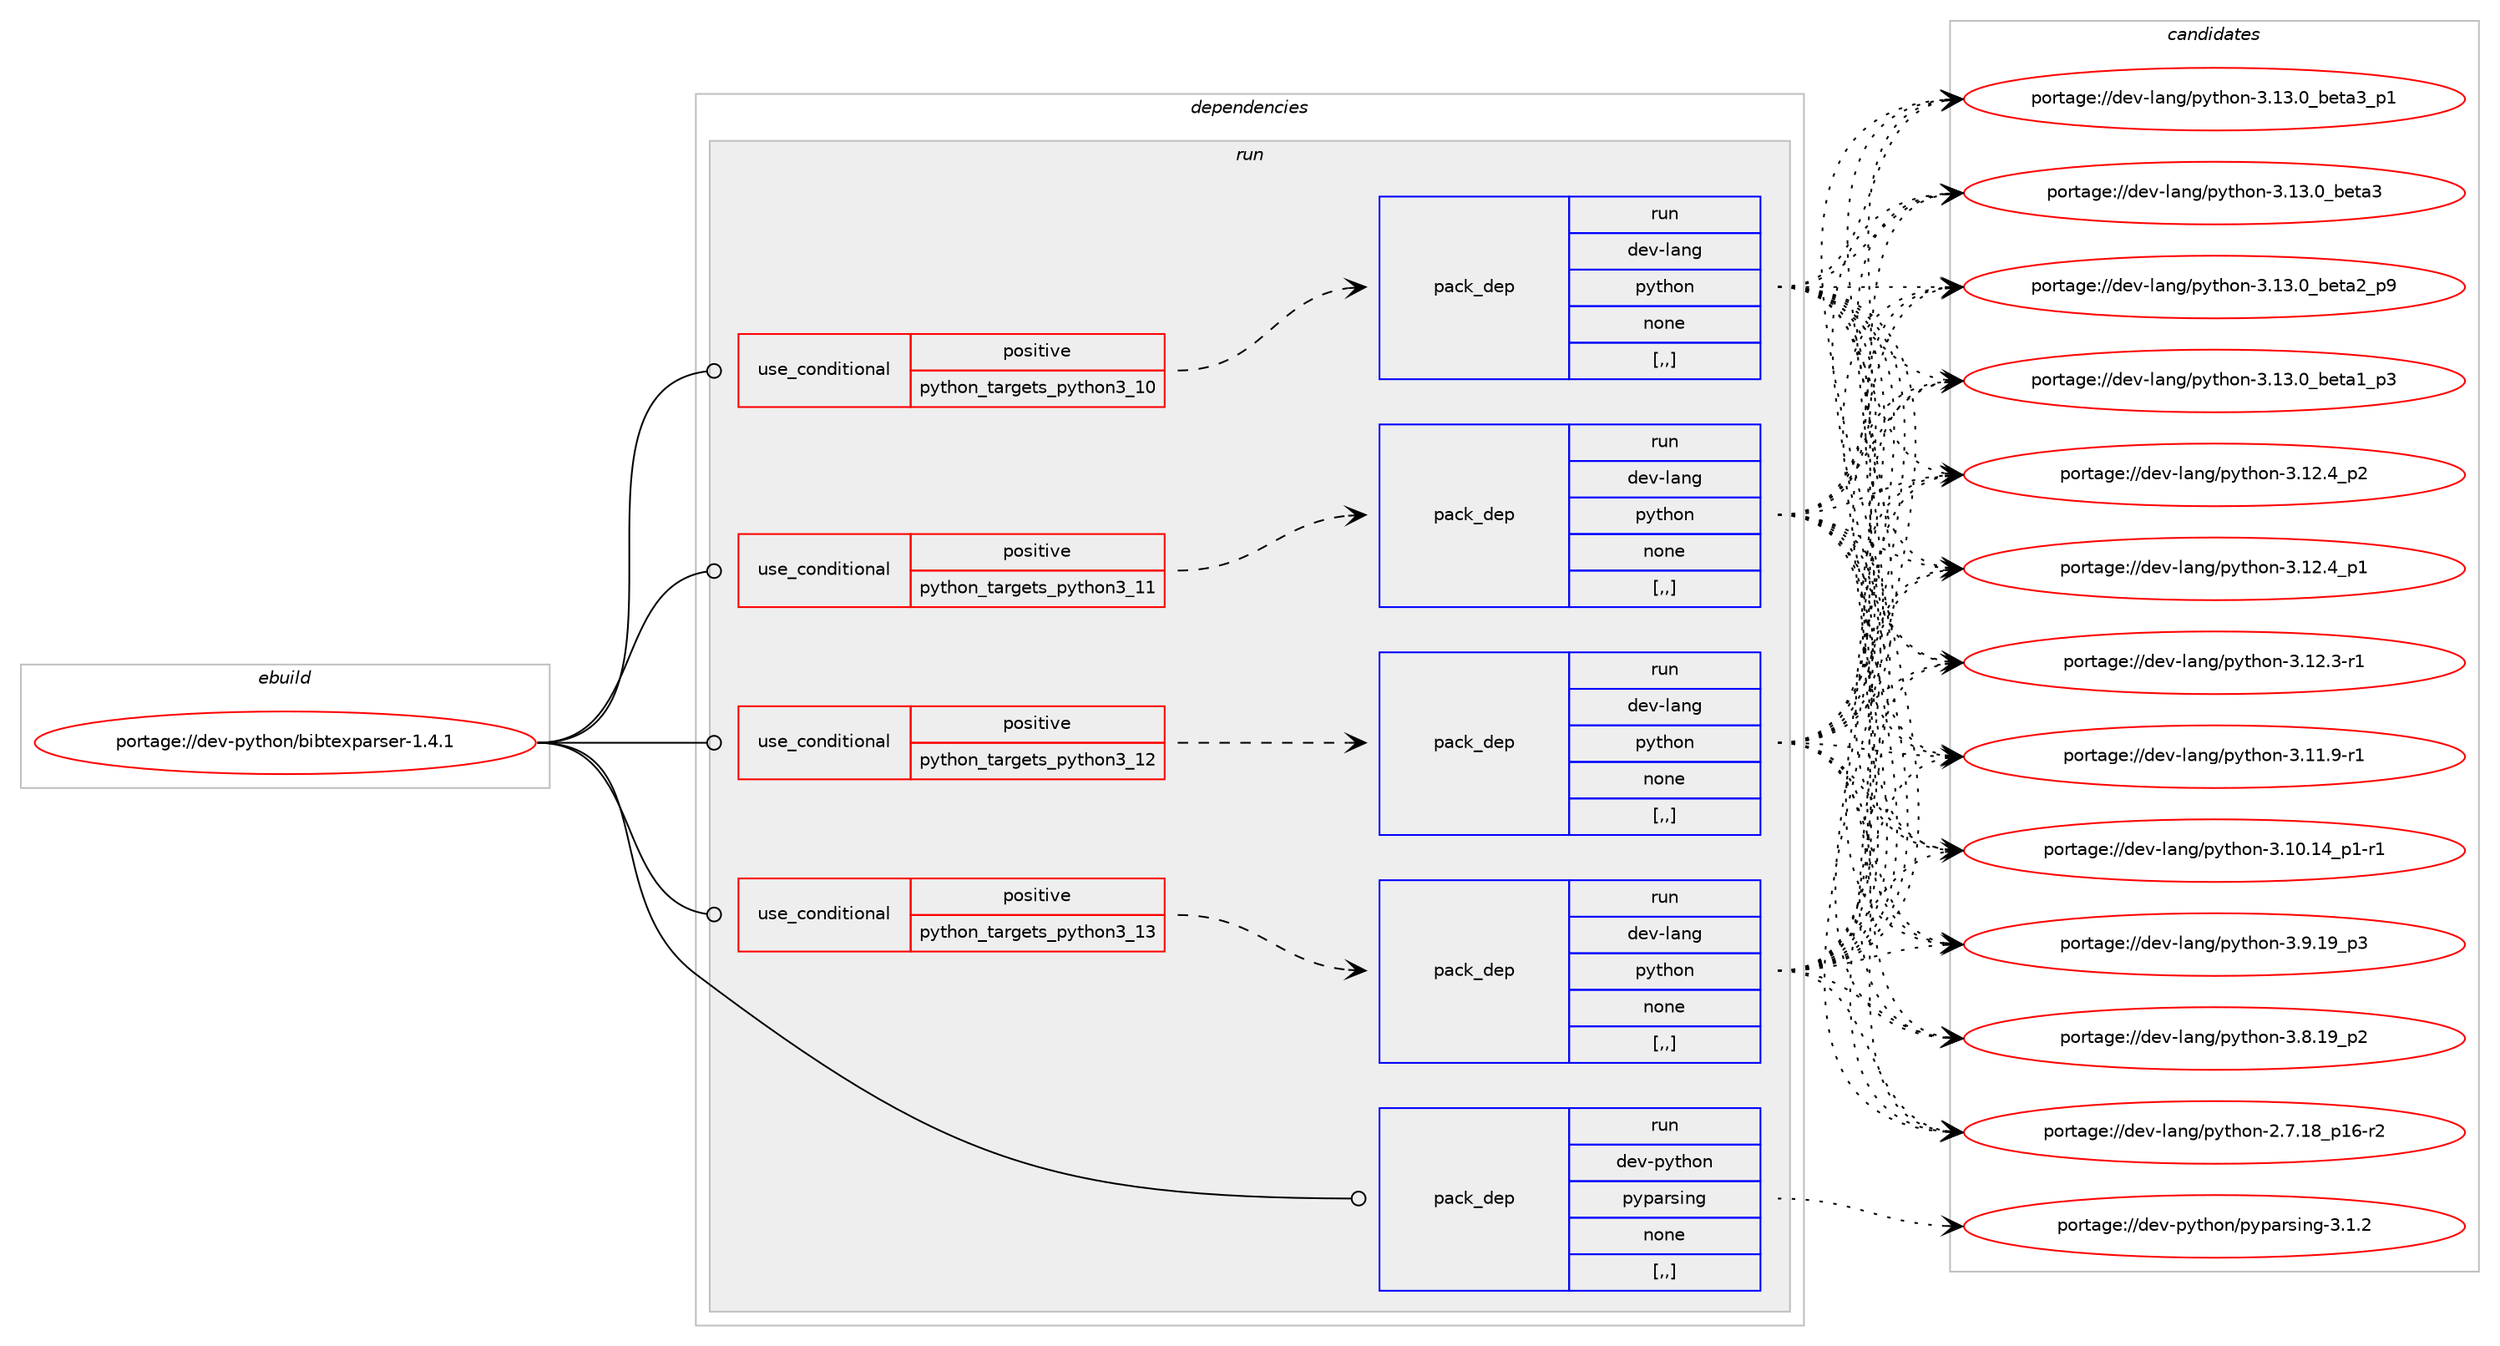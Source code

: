 digraph prolog {

# *************
# Graph options
# *************

newrank=true;
concentrate=true;
compound=true;
graph [rankdir=LR,fontname=Helvetica,fontsize=10,ranksep=1.5];#, ranksep=2.5, nodesep=0.2];
edge  [arrowhead=vee];
node  [fontname=Helvetica,fontsize=10];

# **********
# The ebuild
# **********

subgraph cluster_leftcol {
color=gray;
label=<<i>ebuild</i>>;
id [label="portage://dev-python/bibtexparser-1.4.1", color=red, width=4, href="../dev-python/bibtexparser-1.4.1.svg"];
}

# ****************
# The dependencies
# ****************

subgraph cluster_midcol {
color=gray;
label=<<i>dependencies</i>>;
subgraph cluster_compile {
fillcolor="#eeeeee";
style=filled;
label=<<i>compile</i>>;
}
subgraph cluster_compileandrun {
fillcolor="#eeeeee";
style=filled;
label=<<i>compile and run</i>>;
}
subgraph cluster_run {
fillcolor="#eeeeee";
style=filled;
label=<<i>run</i>>;
subgraph cond31182 {
dependency142335 [label=<<TABLE BORDER="0" CELLBORDER="1" CELLSPACING="0" CELLPADDING="4"><TR><TD ROWSPAN="3" CELLPADDING="10">use_conditional</TD></TR><TR><TD>positive</TD></TR><TR><TD>python_targets_python3_10</TD></TR></TABLE>>, shape=none, color=red];
subgraph pack109910 {
dependency142336 [label=<<TABLE BORDER="0" CELLBORDER="1" CELLSPACING="0" CELLPADDING="4" WIDTH="220"><TR><TD ROWSPAN="6" CELLPADDING="30">pack_dep</TD></TR><TR><TD WIDTH="110">run</TD></TR><TR><TD>dev-lang</TD></TR><TR><TD>python</TD></TR><TR><TD>none</TD></TR><TR><TD>[,,]</TD></TR></TABLE>>, shape=none, color=blue];
}
dependency142335:e -> dependency142336:w [weight=20,style="dashed",arrowhead="vee"];
}
id:e -> dependency142335:w [weight=20,style="solid",arrowhead="odot"];
subgraph cond31183 {
dependency142337 [label=<<TABLE BORDER="0" CELLBORDER="1" CELLSPACING="0" CELLPADDING="4"><TR><TD ROWSPAN="3" CELLPADDING="10">use_conditional</TD></TR><TR><TD>positive</TD></TR><TR><TD>python_targets_python3_11</TD></TR></TABLE>>, shape=none, color=red];
subgraph pack109911 {
dependency142338 [label=<<TABLE BORDER="0" CELLBORDER="1" CELLSPACING="0" CELLPADDING="4" WIDTH="220"><TR><TD ROWSPAN="6" CELLPADDING="30">pack_dep</TD></TR><TR><TD WIDTH="110">run</TD></TR><TR><TD>dev-lang</TD></TR><TR><TD>python</TD></TR><TR><TD>none</TD></TR><TR><TD>[,,]</TD></TR></TABLE>>, shape=none, color=blue];
}
dependency142337:e -> dependency142338:w [weight=20,style="dashed",arrowhead="vee"];
}
id:e -> dependency142337:w [weight=20,style="solid",arrowhead="odot"];
subgraph cond31184 {
dependency142339 [label=<<TABLE BORDER="0" CELLBORDER="1" CELLSPACING="0" CELLPADDING="4"><TR><TD ROWSPAN="3" CELLPADDING="10">use_conditional</TD></TR><TR><TD>positive</TD></TR><TR><TD>python_targets_python3_12</TD></TR></TABLE>>, shape=none, color=red];
subgraph pack109912 {
dependency142340 [label=<<TABLE BORDER="0" CELLBORDER="1" CELLSPACING="0" CELLPADDING="4" WIDTH="220"><TR><TD ROWSPAN="6" CELLPADDING="30">pack_dep</TD></TR><TR><TD WIDTH="110">run</TD></TR><TR><TD>dev-lang</TD></TR><TR><TD>python</TD></TR><TR><TD>none</TD></TR><TR><TD>[,,]</TD></TR></TABLE>>, shape=none, color=blue];
}
dependency142339:e -> dependency142340:w [weight=20,style="dashed",arrowhead="vee"];
}
id:e -> dependency142339:w [weight=20,style="solid",arrowhead="odot"];
subgraph cond31185 {
dependency142341 [label=<<TABLE BORDER="0" CELLBORDER="1" CELLSPACING="0" CELLPADDING="4"><TR><TD ROWSPAN="3" CELLPADDING="10">use_conditional</TD></TR><TR><TD>positive</TD></TR><TR><TD>python_targets_python3_13</TD></TR></TABLE>>, shape=none, color=red];
subgraph pack109913 {
dependency142342 [label=<<TABLE BORDER="0" CELLBORDER="1" CELLSPACING="0" CELLPADDING="4" WIDTH="220"><TR><TD ROWSPAN="6" CELLPADDING="30">pack_dep</TD></TR><TR><TD WIDTH="110">run</TD></TR><TR><TD>dev-lang</TD></TR><TR><TD>python</TD></TR><TR><TD>none</TD></TR><TR><TD>[,,]</TD></TR></TABLE>>, shape=none, color=blue];
}
dependency142341:e -> dependency142342:w [weight=20,style="dashed",arrowhead="vee"];
}
id:e -> dependency142341:w [weight=20,style="solid",arrowhead="odot"];
subgraph pack109914 {
dependency142343 [label=<<TABLE BORDER="0" CELLBORDER="1" CELLSPACING="0" CELLPADDING="4" WIDTH="220"><TR><TD ROWSPAN="6" CELLPADDING="30">pack_dep</TD></TR><TR><TD WIDTH="110">run</TD></TR><TR><TD>dev-python</TD></TR><TR><TD>pyparsing</TD></TR><TR><TD>none</TD></TR><TR><TD>[,,]</TD></TR></TABLE>>, shape=none, color=blue];
}
id:e -> dependency142343:w [weight=20,style="solid",arrowhead="odot"];
}
}

# **************
# The candidates
# **************

subgraph cluster_choices {
rank=same;
color=gray;
label=<<i>candidates</i>>;

subgraph choice109910 {
color=black;
nodesep=1;
choice10010111845108971101034711212111610411111045514649514648959810111697519511249 [label="portage://dev-lang/python-3.13.0_beta3_p1", color=red, width=4,href="../dev-lang/python-3.13.0_beta3_p1.svg"];
choice1001011184510897110103471121211161041111104551464951464895981011169751 [label="portage://dev-lang/python-3.13.0_beta3", color=red, width=4,href="../dev-lang/python-3.13.0_beta3.svg"];
choice10010111845108971101034711212111610411111045514649514648959810111697509511257 [label="portage://dev-lang/python-3.13.0_beta2_p9", color=red, width=4,href="../dev-lang/python-3.13.0_beta2_p9.svg"];
choice10010111845108971101034711212111610411111045514649514648959810111697499511251 [label="portage://dev-lang/python-3.13.0_beta1_p3", color=red, width=4,href="../dev-lang/python-3.13.0_beta1_p3.svg"];
choice100101118451089711010347112121116104111110455146495046529511250 [label="portage://dev-lang/python-3.12.4_p2", color=red, width=4,href="../dev-lang/python-3.12.4_p2.svg"];
choice100101118451089711010347112121116104111110455146495046529511249 [label="portage://dev-lang/python-3.12.4_p1", color=red, width=4,href="../dev-lang/python-3.12.4_p1.svg"];
choice100101118451089711010347112121116104111110455146495046514511449 [label="portage://dev-lang/python-3.12.3-r1", color=red, width=4,href="../dev-lang/python-3.12.3-r1.svg"];
choice100101118451089711010347112121116104111110455146494946574511449 [label="portage://dev-lang/python-3.11.9-r1", color=red, width=4,href="../dev-lang/python-3.11.9-r1.svg"];
choice100101118451089711010347112121116104111110455146494846495295112494511449 [label="portage://dev-lang/python-3.10.14_p1-r1", color=red, width=4,href="../dev-lang/python-3.10.14_p1-r1.svg"];
choice100101118451089711010347112121116104111110455146574649579511251 [label="portage://dev-lang/python-3.9.19_p3", color=red, width=4,href="../dev-lang/python-3.9.19_p3.svg"];
choice100101118451089711010347112121116104111110455146564649579511250 [label="portage://dev-lang/python-3.8.19_p2", color=red, width=4,href="../dev-lang/python-3.8.19_p2.svg"];
choice100101118451089711010347112121116104111110455046554649569511249544511450 [label="portage://dev-lang/python-2.7.18_p16-r2", color=red, width=4,href="../dev-lang/python-2.7.18_p16-r2.svg"];
dependency142336:e -> choice10010111845108971101034711212111610411111045514649514648959810111697519511249:w [style=dotted,weight="100"];
dependency142336:e -> choice1001011184510897110103471121211161041111104551464951464895981011169751:w [style=dotted,weight="100"];
dependency142336:e -> choice10010111845108971101034711212111610411111045514649514648959810111697509511257:w [style=dotted,weight="100"];
dependency142336:e -> choice10010111845108971101034711212111610411111045514649514648959810111697499511251:w [style=dotted,weight="100"];
dependency142336:e -> choice100101118451089711010347112121116104111110455146495046529511250:w [style=dotted,weight="100"];
dependency142336:e -> choice100101118451089711010347112121116104111110455146495046529511249:w [style=dotted,weight="100"];
dependency142336:e -> choice100101118451089711010347112121116104111110455146495046514511449:w [style=dotted,weight="100"];
dependency142336:e -> choice100101118451089711010347112121116104111110455146494946574511449:w [style=dotted,weight="100"];
dependency142336:e -> choice100101118451089711010347112121116104111110455146494846495295112494511449:w [style=dotted,weight="100"];
dependency142336:e -> choice100101118451089711010347112121116104111110455146574649579511251:w [style=dotted,weight="100"];
dependency142336:e -> choice100101118451089711010347112121116104111110455146564649579511250:w [style=dotted,weight="100"];
dependency142336:e -> choice100101118451089711010347112121116104111110455046554649569511249544511450:w [style=dotted,weight="100"];
}
subgraph choice109911 {
color=black;
nodesep=1;
choice10010111845108971101034711212111610411111045514649514648959810111697519511249 [label="portage://dev-lang/python-3.13.0_beta3_p1", color=red, width=4,href="../dev-lang/python-3.13.0_beta3_p1.svg"];
choice1001011184510897110103471121211161041111104551464951464895981011169751 [label="portage://dev-lang/python-3.13.0_beta3", color=red, width=4,href="../dev-lang/python-3.13.0_beta3.svg"];
choice10010111845108971101034711212111610411111045514649514648959810111697509511257 [label="portage://dev-lang/python-3.13.0_beta2_p9", color=red, width=4,href="../dev-lang/python-3.13.0_beta2_p9.svg"];
choice10010111845108971101034711212111610411111045514649514648959810111697499511251 [label="portage://dev-lang/python-3.13.0_beta1_p3", color=red, width=4,href="../dev-lang/python-3.13.0_beta1_p3.svg"];
choice100101118451089711010347112121116104111110455146495046529511250 [label="portage://dev-lang/python-3.12.4_p2", color=red, width=4,href="../dev-lang/python-3.12.4_p2.svg"];
choice100101118451089711010347112121116104111110455146495046529511249 [label="portage://dev-lang/python-3.12.4_p1", color=red, width=4,href="../dev-lang/python-3.12.4_p1.svg"];
choice100101118451089711010347112121116104111110455146495046514511449 [label="portage://dev-lang/python-3.12.3-r1", color=red, width=4,href="../dev-lang/python-3.12.3-r1.svg"];
choice100101118451089711010347112121116104111110455146494946574511449 [label="portage://dev-lang/python-3.11.9-r1", color=red, width=4,href="../dev-lang/python-3.11.9-r1.svg"];
choice100101118451089711010347112121116104111110455146494846495295112494511449 [label="portage://dev-lang/python-3.10.14_p1-r1", color=red, width=4,href="../dev-lang/python-3.10.14_p1-r1.svg"];
choice100101118451089711010347112121116104111110455146574649579511251 [label="portage://dev-lang/python-3.9.19_p3", color=red, width=4,href="../dev-lang/python-3.9.19_p3.svg"];
choice100101118451089711010347112121116104111110455146564649579511250 [label="portage://dev-lang/python-3.8.19_p2", color=red, width=4,href="../dev-lang/python-3.8.19_p2.svg"];
choice100101118451089711010347112121116104111110455046554649569511249544511450 [label="portage://dev-lang/python-2.7.18_p16-r2", color=red, width=4,href="../dev-lang/python-2.7.18_p16-r2.svg"];
dependency142338:e -> choice10010111845108971101034711212111610411111045514649514648959810111697519511249:w [style=dotted,weight="100"];
dependency142338:e -> choice1001011184510897110103471121211161041111104551464951464895981011169751:w [style=dotted,weight="100"];
dependency142338:e -> choice10010111845108971101034711212111610411111045514649514648959810111697509511257:w [style=dotted,weight="100"];
dependency142338:e -> choice10010111845108971101034711212111610411111045514649514648959810111697499511251:w [style=dotted,weight="100"];
dependency142338:e -> choice100101118451089711010347112121116104111110455146495046529511250:w [style=dotted,weight="100"];
dependency142338:e -> choice100101118451089711010347112121116104111110455146495046529511249:w [style=dotted,weight="100"];
dependency142338:e -> choice100101118451089711010347112121116104111110455146495046514511449:w [style=dotted,weight="100"];
dependency142338:e -> choice100101118451089711010347112121116104111110455146494946574511449:w [style=dotted,weight="100"];
dependency142338:e -> choice100101118451089711010347112121116104111110455146494846495295112494511449:w [style=dotted,weight="100"];
dependency142338:e -> choice100101118451089711010347112121116104111110455146574649579511251:w [style=dotted,weight="100"];
dependency142338:e -> choice100101118451089711010347112121116104111110455146564649579511250:w [style=dotted,weight="100"];
dependency142338:e -> choice100101118451089711010347112121116104111110455046554649569511249544511450:w [style=dotted,weight="100"];
}
subgraph choice109912 {
color=black;
nodesep=1;
choice10010111845108971101034711212111610411111045514649514648959810111697519511249 [label="portage://dev-lang/python-3.13.0_beta3_p1", color=red, width=4,href="../dev-lang/python-3.13.0_beta3_p1.svg"];
choice1001011184510897110103471121211161041111104551464951464895981011169751 [label="portage://dev-lang/python-3.13.0_beta3", color=red, width=4,href="../dev-lang/python-3.13.0_beta3.svg"];
choice10010111845108971101034711212111610411111045514649514648959810111697509511257 [label="portage://dev-lang/python-3.13.0_beta2_p9", color=red, width=4,href="../dev-lang/python-3.13.0_beta2_p9.svg"];
choice10010111845108971101034711212111610411111045514649514648959810111697499511251 [label="portage://dev-lang/python-3.13.0_beta1_p3", color=red, width=4,href="../dev-lang/python-3.13.0_beta1_p3.svg"];
choice100101118451089711010347112121116104111110455146495046529511250 [label="portage://dev-lang/python-3.12.4_p2", color=red, width=4,href="../dev-lang/python-3.12.4_p2.svg"];
choice100101118451089711010347112121116104111110455146495046529511249 [label="portage://dev-lang/python-3.12.4_p1", color=red, width=4,href="../dev-lang/python-3.12.4_p1.svg"];
choice100101118451089711010347112121116104111110455146495046514511449 [label="portage://dev-lang/python-3.12.3-r1", color=red, width=4,href="../dev-lang/python-3.12.3-r1.svg"];
choice100101118451089711010347112121116104111110455146494946574511449 [label="portage://dev-lang/python-3.11.9-r1", color=red, width=4,href="../dev-lang/python-3.11.9-r1.svg"];
choice100101118451089711010347112121116104111110455146494846495295112494511449 [label="portage://dev-lang/python-3.10.14_p1-r1", color=red, width=4,href="../dev-lang/python-3.10.14_p1-r1.svg"];
choice100101118451089711010347112121116104111110455146574649579511251 [label="portage://dev-lang/python-3.9.19_p3", color=red, width=4,href="../dev-lang/python-3.9.19_p3.svg"];
choice100101118451089711010347112121116104111110455146564649579511250 [label="portage://dev-lang/python-3.8.19_p2", color=red, width=4,href="../dev-lang/python-3.8.19_p2.svg"];
choice100101118451089711010347112121116104111110455046554649569511249544511450 [label="portage://dev-lang/python-2.7.18_p16-r2", color=red, width=4,href="../dev-lang/python-2.7.18_p16-r2.svg"];
dependency142340:e -> choice10010111845108971101034711212111610411111045514649514648959810111697519511249:w [style=dotted,weight="100"];
dependency142340:e -> choice1001011184510897110103471121211161041111104551464951464895981011169751:w [style=dotted,weight="100"];
dependency142340:e -> choice10010111845108971101034711212111610411111045514649514648959810111697509511257:w [style=dotted,weight="100"];
dependency142340:e -> choice10010111845108971101034711212111610411111045514649514648959810111697499511251:w [style=dotted,weight="100"];
dependency142340:e -> choice100101118451089711010347112121116104111110455146495046529511250:w [style=dotted,weight="100"];
dependency142340:e -> choice100101118451089711010347112121116104111110455146495046529511249:w [style=dotted,weight="100"];
dependency142340:e -> choice100101118451089711010347112121116104111110455146495046514511449:w [style=dotted,weight="100"];
dependency142340:e -> choice100101118451089711010347112121116104111110455146494946574511449:w [style=dotted,weight="100"];
dependency142340:e -> choice100101118451089711010347112121116104111110455146494846495295112494511449:w [style=dotted,weight="100"];
dependency142340:e -> choice100101118451089711010347112121116104111110455146574649579511251:w [style=dotted,weight="100"];
dependency142340:e -> choice100101118451089711010347112121116104111110455146564649579511250:w [style=dotted,weight="100"];
dependency142340:e -> choice100101118451089711010347112121116104111110455046554649569511249544511450:w [style=dotted,weight="100"];
}
subgraph choice109913 {
color=black;
nodesep=1;
choice10010111845108971101034711212111610411111045514649514648959810111697519511249 [label="portage://dev-lang/python-3.13.0_beta3_p1", color=red, width=4,href="../dev-lang/python-3.13.0_beta3_p1.svg"];
choice1001011184510897110103471121211161041111104551464951464895981011169751 [label="portage://dev-lang/python-3.13.0_beta3", color=red, width=4,href="../dev-lang/python-3.13.0_beta3.svg"];
choice10010111845108971101034711212111610411111045514649514648959810111697509511257 [label="portage://dev-lang/python-3.13.0_beta2_p9", color=red, width=4,href="../dev-lang/python-3.13.0_beta2_p9.svg"];
choice10010111845108971101034711212111610411111045514649514648959810111697499511251 [label="portage://dev-lang/python-3.13.0_beta1_p3", color=red, width=4,href="../dev-lang/python-3.13.0_beta1_p3.svg"];
choice100101118451089711010347112121116104111110455146495046529511250 [label="portage://dev-lang/python-3.12.4_p2", color=red, width=4,href="../dev-lang/python-3.12.4_p2.svg"];
choice100101118451089711010347112121116104111110455146495046529511249 [label="portage://dev-lang/python-3.12.4_p1", color=red, width=4,href="../dev-lang/python-3.12.4_p1.svg"];
choice100101118451089711010347112121116104111110455146495046514511449 [label="portage://dev-lang/python-3.12.3-r1", color=red, width=4,href="../dev-lang/python-3.12.3-r1.svg"];
choice100101118451089711010347112121116104111110455146494946574511449 [label="portage://dev-lang/python-3.11.9-r1", color=red, width=4,href="../dev-lang/python-3.11.9-r1.svg"];
choice100101118451089711010347112121116104111110455146494846495295112494511449 [label="portage://dev-lang/python-3.10.14_p1-r1", color=red, width=4,href="../dev-lang/python-3.10.14_p1-r1.svg"];
choice100101118451089711010347112121116104111110455146574649579511251 [label="portage://dev-lang/python-3.9.19_p3", color=red, width=4,href="../dev-lang/python-3.9.19_p3.svg"];
choice100101118451089711010347112121116104111110455146564649579511250 [label="portage://dev-lang/python-3.8.19_p2", color=red, width=4,href="../dev-lang/python-3.8.19_p2.svg"];
choice100101118451089711010347112121116104111110455046554649569511249544511450 [label="portage://dev-lang/python-2.7.18_p16-r2", color=red, width=4,href="../dev-lang/python-2.7.18_p16-r2.svg"];
dependency142342:e -> choice10010111845108971101034711212111610411111045514649514648959810111697519511249:w [style=dotted,weight="100"];
dependency142342:e -> choice1001011184510897110103471121211161041111104551464951464895981011169751:w [style=dotted,weight="100"];
dependency142342:e -> choice10010111845108971101034711212111610411111045514649514648959810111697509511257:w [style=dotted,weight="100"];
dependency142342:e -> choice10010111845108971101034711212111610411111045514649514648959810111697499511251:w [style=dotted,weight="100"];
dependency142342:e -> choice100101118451089711010347112121116104111110455146495046529511250:w [style=dotted,weight="100"];
dependency142342:e -> choice100101118451089711010347112121116104111110455146495046529511249:w [style=dotted,weight="100"];
dependency142342:e -> choice100101118451089711010347112121116104111110455146495046514511449:w [style=dotted,weight="100"];
dependency142342:e -> choice100101118451089711010347112121116104111110455146494946574511449:w [style=dotted,weight="100"];
dependency142342:e -> choice100101118451089711010347112121116104111110455146494846495295112494511449:w [style=dotted,weight="100"];
dependency142342:e -> choice100101118451089711010347112121116104111110455146574649579511251:w [style=dotted,weight="100"];
dependency142342:e -> choice100101118451089711010347112121116104111110455146564649579511250:w [style=dotted,weight="100"];
dependency142342:e -> choice100101118451089711010347112121116104111110455046554649569511249544511450:w [style=dotted,weight="100"];
}
subgraph choice109914 {
color=black;
nodesep=1;
choice100101118451121211161041111104711212111297114115105110103455146494650 [label="portage://dev-python/pyparsing-3.1.2", color=red, width=4,href="../dev-python/pyparsing-3.1.2.svg"];
dependency142343:e -> choice100101118451121211161041111104711212111297114115105110103455146494650:w [style=dotted,weight="100"];
}
}

}
